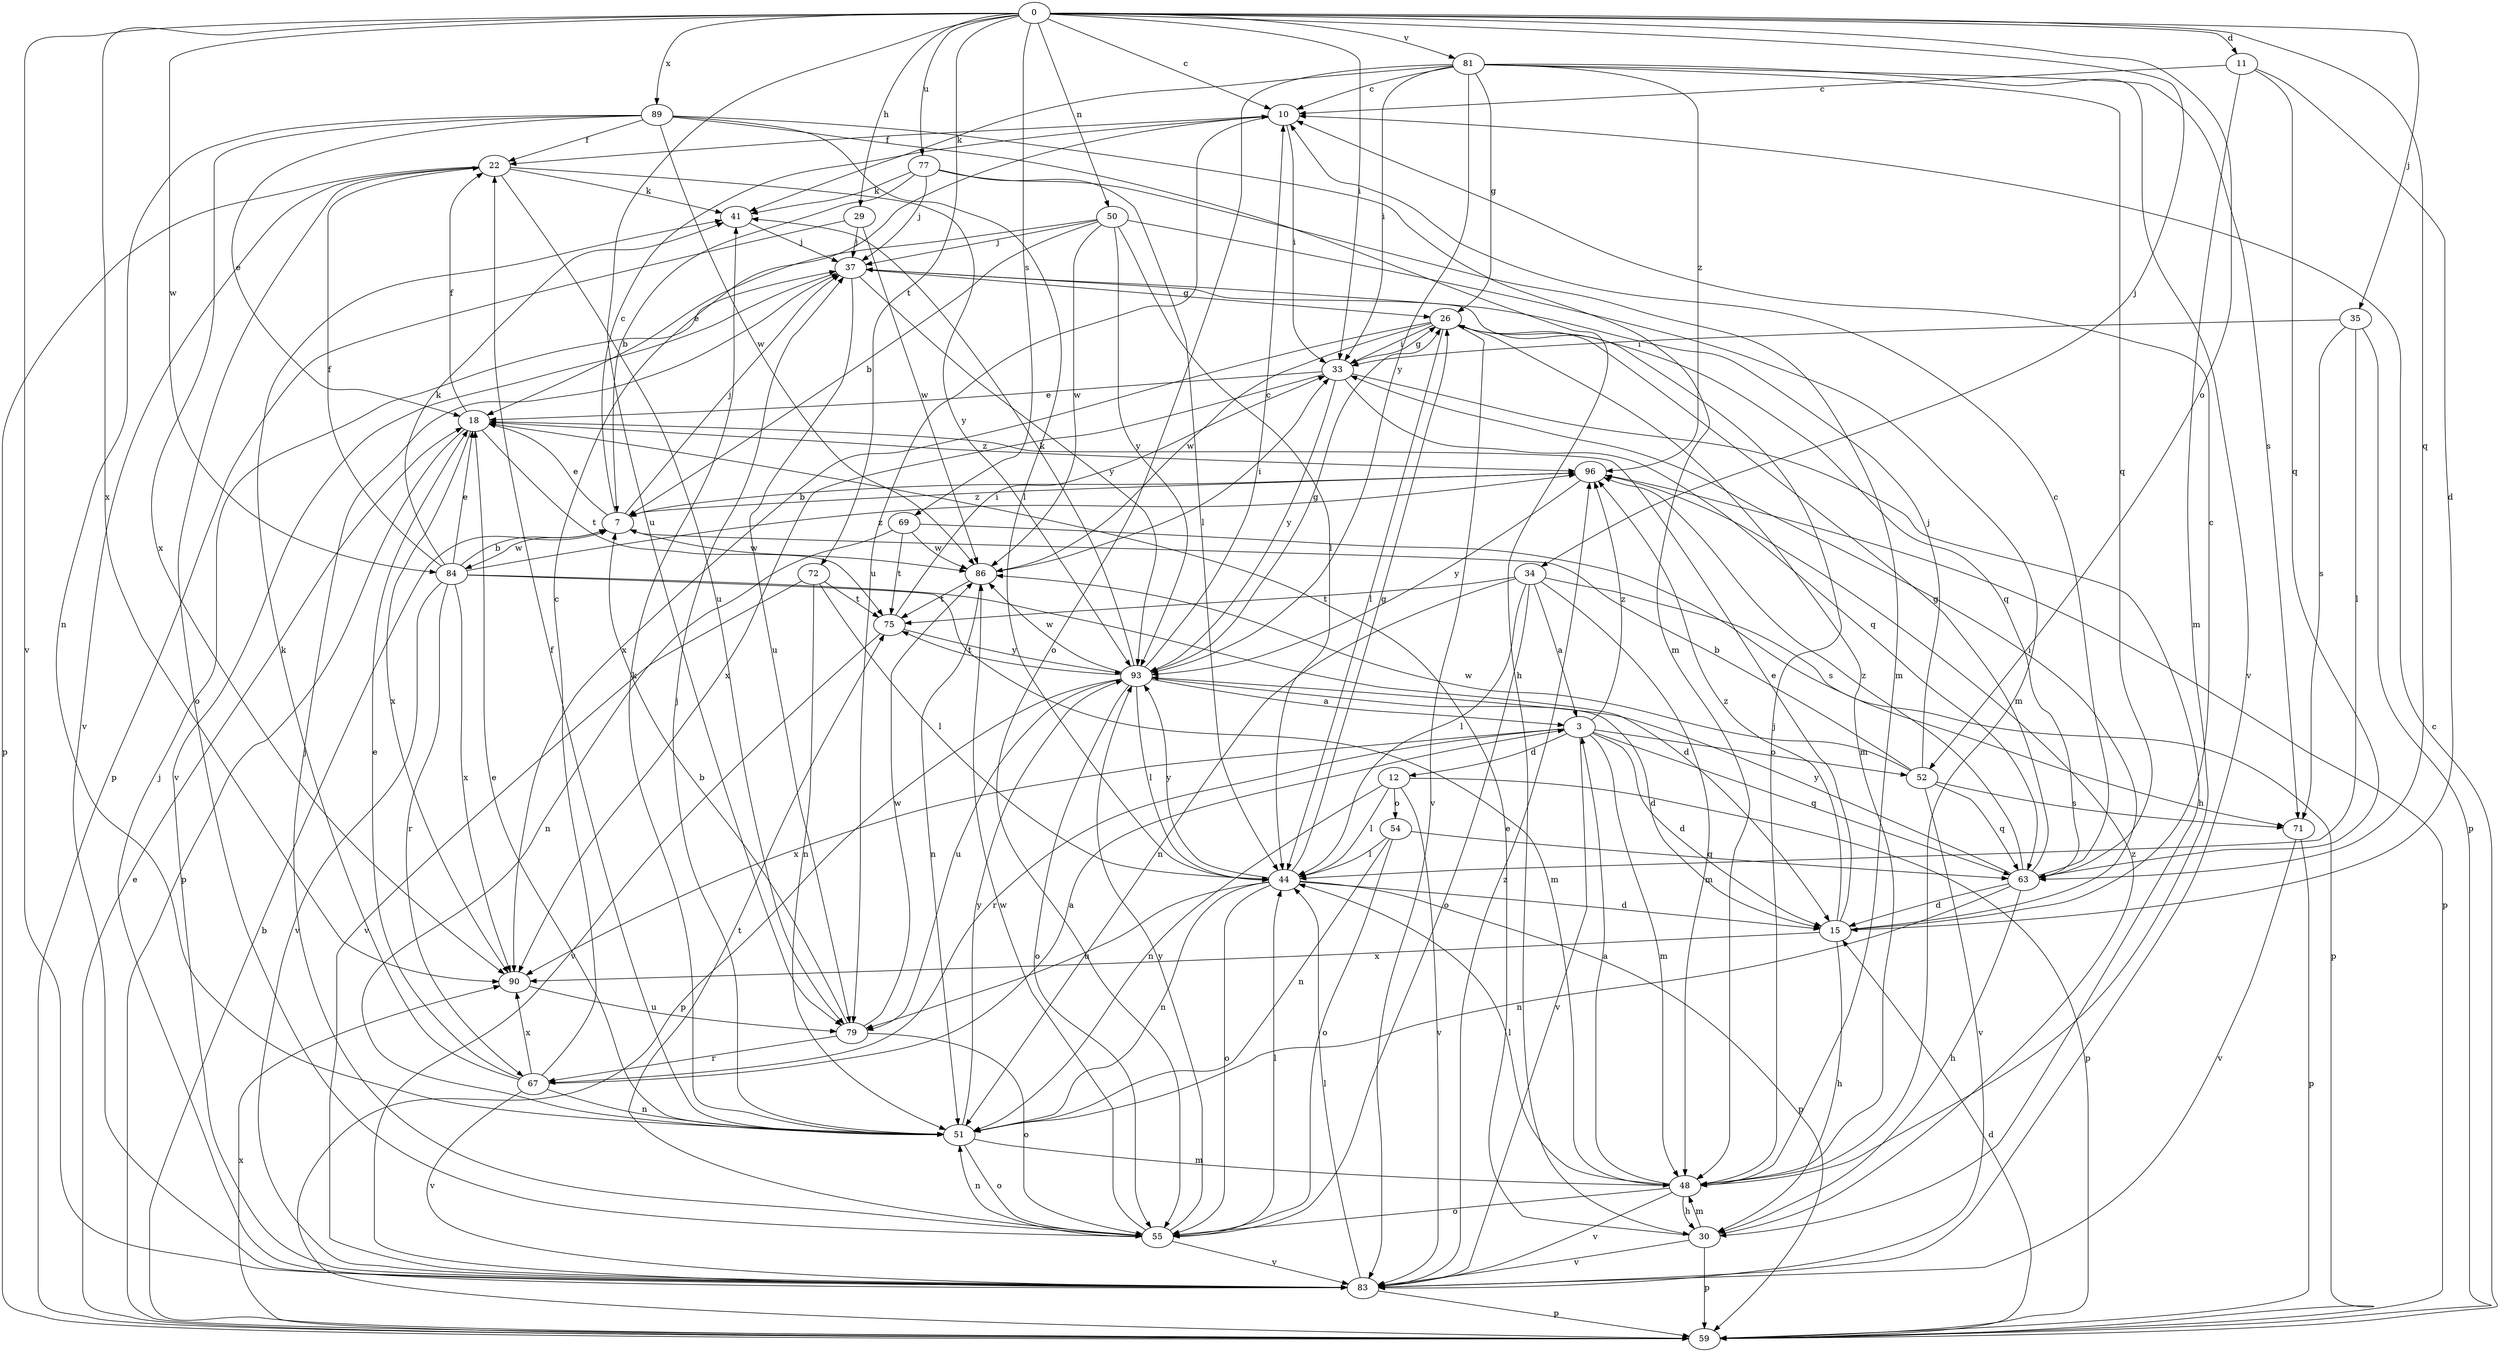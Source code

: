 strict digraph  {
0;
3;
7;
10;
11;
12;
15;
18;
22;
26;
29;
30;
33;
34;
35;
37;
41;
44;
48;
50;
51;
52;
54;
55;
59;
63;
67;
69;
71;
72;
75;
77;
79;
81;
83;
84;
86;
89;
90;
93;
96;
0 -> 10  [label=c];
0 -> 11  [label=d];
0 -> 29  [label=h];
0 -> 33  [label=i];
0 -> 34  [label=j];
0 -> 35  [label=j];
0 -> 50  [label=n];
0 -> 52  [label=o];
0 -> 63  [label=q];
0 -> 69  [label=s];
0 -> 72  [label=t];
0 -> 77  [label=u];
0 -> 79  [label=u];
0 -> 81  [label=v];
0 -> 83  [label=v];
0 -> 84  [label=w];
0 -> 89  [label=x];
0 -> 90  [label=x];
3 -> 12  [label=d];
3 -> 15  [label=d];
3 -> 48  [label=m];
3 -> 52  [label=o];
3 -> 63  [label=q];
3 -> 67  [label=r];
3 -> 83  [label=v];
3 -> 90  [label=x];
3 -> 96  [label=z];
7 -> 10  [label=c];
7 -> 18  [label=e];
7 -> 37  [label=j];
7 -> 84  [label=w];
7 -> 86  [label=w];
7 -> 96  [label=z];
10 -> 22  [label=f];
10 -> 33  [label=i];
10 -> 79  [label=u];
11 -> 10  [label=c];
11 -> 15  [label=d];
11 -> 48  [label=m];
11 -> 63  [label=q];
12 -> 44  [label=l];
12 -> 51  [label=n];
12 -> 54  [label=o];
12 -> 59  [label=p];
12 -> 83  [label=v];
15 -> 10  [label=c];
15 -> 18  [label=e];
15 -> 30  [label=h];
15 -> 33  [label=i];
15 -> 90  [label=x];
15 -> 96  [label=z];
18 -> 22  [label=f];
18 -> 59  [label=p];
18 -> 75  [label=t];
18 -> 90  [label=x];
18 -> 96  [label=z];
22 -> 41  [label=k];
22 -> 55  [label=o];
22 -> 59  [label=p];
22 -> 79  [label=u];
22 -> 83  [label=v];
22 -> 93  [label=y];
26 -> 33  [label=i];
26 -> 44  [label=l];
26 -> 48  [label=m];
26 -> 63  [label=q];
26 -> 83  [label=v];
26 -> 86  [label=w];
26 -> 90  [label=x];
29 -> 37  [label=j];
29 -> 59  [label=p];
29 -> 86  [label=w];
30 -> 18  [label=e];
30 -> 48  [label=m];
30 -> 59  [label=p];
30 -> 83  [label=v];
30 -> 96  [label=z];
33 -> 18  [label=e];
33 -> 26  [label=g];
33 -> 30  [label=h];
33 -> 63  [label=q];
33 -> 90  [label=x];
33 -> 93  [label=y];
34 -> 3  [label=a];
34 -> 44  [label=l];
34 -> 48  [label=m];
34 -> 51  [label=n];
34 -> 55  [label=o];
34 -> 59  [label=p];
34 -> 75  [label=t];
35 -> 33  [label=i];
35 -> 44  [label=l];
35 -> 59  [label=p];
35 -> 71  [label=s];
37 -> 26  [label=g];
37 -> 79  [label=u];
37 -> 83  [label=v];
37 -> 93  [label=y];
41 -> 37  [label=j];
44 -> 15  [label=d];
44 -> 26  [label=g];
44 -> 51  [label=n];
44 -> 55  [label=o];
44 -> 59  [label=p];
44 -> 79  [label=u];
44 -> 93  [label=y];
48 -> 3  [label=a];
48 -> 30  [label=h];
48 -> 37  [label=j];
48 -> 44  [label=l];
48 -> 55  [label=o];
48 -> 83  [label=v];
50 -> 7  [label=b];
50 -> 18  [label=e];
50 -> 37  [label=j];
50 -> 44  [label=l];
50 -> 48  [label=m];
50 -> 86  [label=w];
50 -> 93  [label=y];
51 -> 18  [label=e];
51 -> 22  [label=f];
51 -> 37  [label=j];
51 -> 41  [label=k];
51 -> 48  [label=m];
51 -> 55  [label=o];
51 -> 93  [label=y];
52 -> 7  [label=b];
52 -> 37  [label=j];
52 -> 63  [label=q];
52 -> 71  [label=s];
52 -> 83  [label=v];
52 -> 86  [label=w];
54 -> 44  [label=l];
54 -> 51  [label=n];
54 -> 55  [label=o];
54 -> 63  [label=q];
55 -> 37  [label=j];
55 -> 44  [label=l];
55 -> 51  [label=n];
55 -> 75  [label=t];
55 -> 83  [label=v];
55 -> 86  [label=w];
55 -> 93  [label=y];
59 -> 7  [label=b];
59 -> 10  [label=c];
59 -> 15  [label=d];
59 -> 18  [label=e];
59 -> 90  [label=x];
63 -> 10  [label=c];
63 -> 15  [label=d];
63 -> 26  [label=g];
63 -> 30  [label=h];
63 -> 51  [label=n];
63 -> 93  [label=y];
63 -> 96  [label=z];
67 -> 3  [label=a];
67 -> 10  [label=c];
67 -> 18  [label=e];
67 -> 41  [label=k];
67 -> 51  [label=n];
67 -> 83  [label=v];
67 -> 90  [label=x];
69 -> 51  [label=n];
69 -> 71  [label=s];
69 -> 75  [label=t];
69 -> 86  [label=w];
71 -> 59  [label=p];
71 -> 83  [label=v];
72 -> 44  [label=l];
72 -> 51  [label=n];
72 -> 75  [label=t];
72 -> 83  [label=v];
75 -> 33  [label=i];
75 -> 83  [label=v];
75 -> 93  [label=y];
77 -> 7  [label=b];
77 -> 37  [label=j];
77 -> 41  [label=k];
77 -> 44  [label=l];
77 -> 48  [label=m];
79 -> 7  [label=b];
79 -> 55  [label=o];
79 -> 67  [label=r];
79 -> 86  [label=w];
81 -> 10  [label=c];
81 -> 26  [label=g];
81 -> 33  [label=i];
81 -> 41  [label=k];
81 -> 55  [label=o];
81 -> 63  [label=q];
81 -> 71  [label=s];
81 -> 83  [label=v];
81 -> 93  [label=y];
81 -> 96  [label=z];
83 -> 37  [label=j];
83 -> 44  [label=l];
83 -> 59  [label=p];
83 -> 96  [label=z];
84 -> 7  [label=b];
84 -> 15  [label=d];
84 -> 18  [label=e];
84 -> 22  [label=f];
84 -> 41  [label=k];
84 -> 48  [label=m];
84 -> 67  [label=r];
84 -> 83  [label=v];
84 -> 90  [label=x];
84 -> 96  [label=z];
86 -> 33  [label=i];
86 -> 51  [label=n];
86 -> 75  [label=t];
89 -> 18  [label=e];
89 -> 22  [label=f];
89 -> 30  [label=h];
89 -> 44  [label=l];
89 -> 48  [label=m];
89 -> 51  [label=n];
89 -> 86  [label=w];
89 -> 90  [label=x];
90 -> 79  [label=u];
93 -> 3  [label=a];
93 -> 10  [label=c];
93 -> 15  [label=d];
93 -> 26  [label=g];
93 -> 41  [label=k];
93 -> 44  [label=l];
93 -> 55  [label=o];
93 -> 59  [label=p];
93 -> 75  [label=t];
93 -> 79  [label=u];
93 -> 86  [label=w];
96 -> 7  [label=b];
96 -> 59  [label=p];
96 -> 93  [label=y];
}
